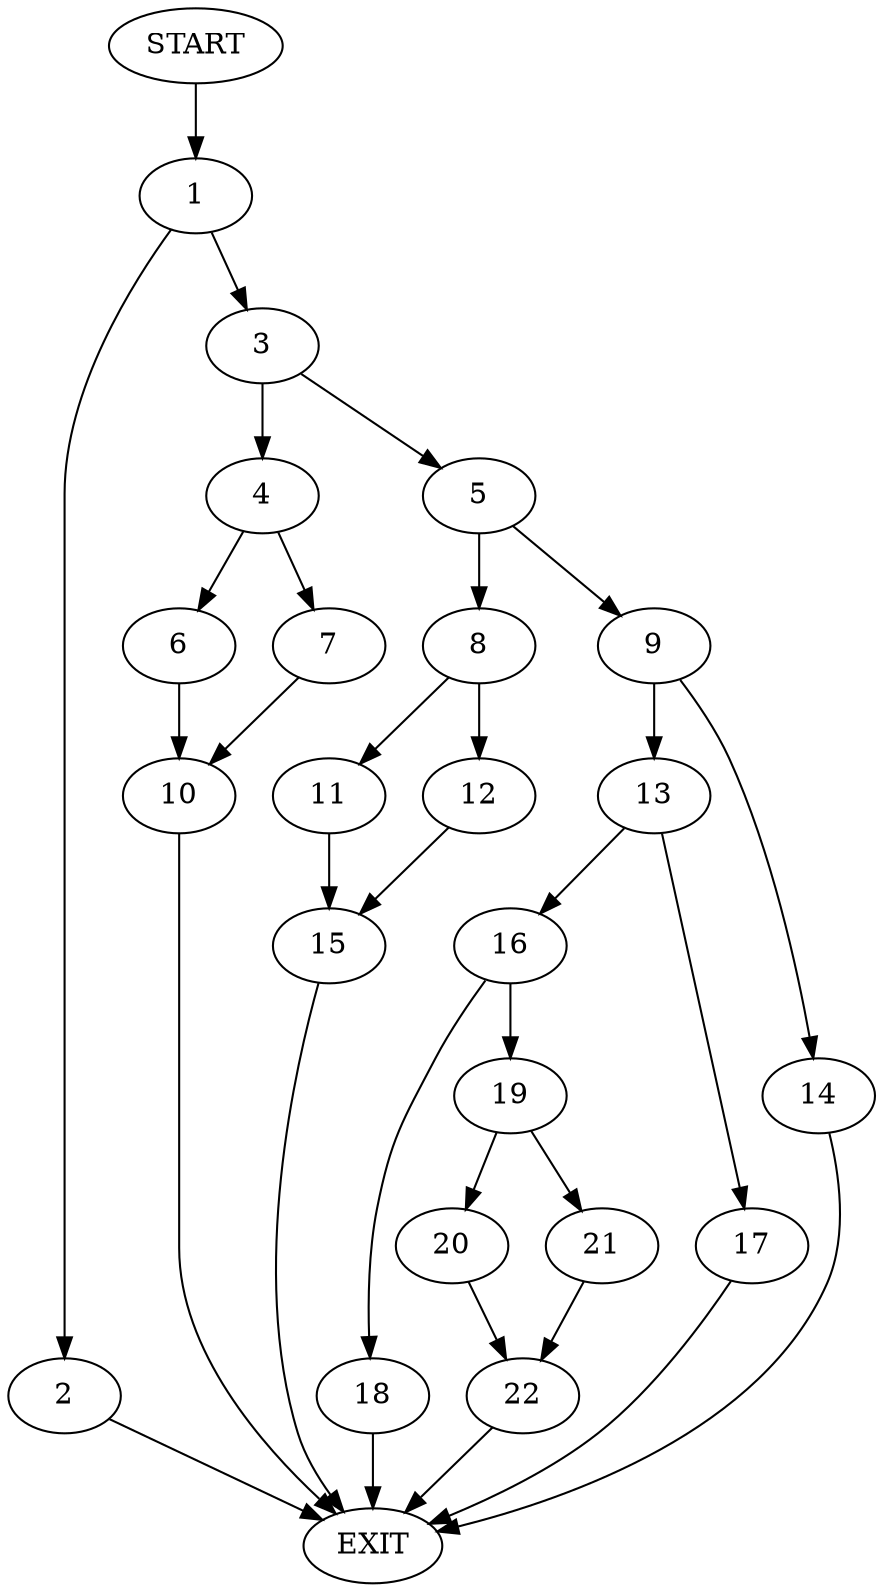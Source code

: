 digraph {
0 [label="START"]
23 [label="EXIT"]
0 -> 1
1 -> 2
1 -> 3
2 -> 23
3 -> 4
3 -> 5
4 -> 6
4 -> 7
5 -> 8
5 -> 9
7 -> 10
6 -> 10
10 -> 23
8 -> 11
8 -> 12
9 -> 13
9 -> 14
12 -> 15
11 -> 15
15 -> 23
14 -> 23
13 -> 16
13 -> 17
17 -> 23
16 -> 18
16 -> 19
18 -> 23
19 -> 20
19 -> 21
20 -> 22
21 -> 22
22 -> 23
}

